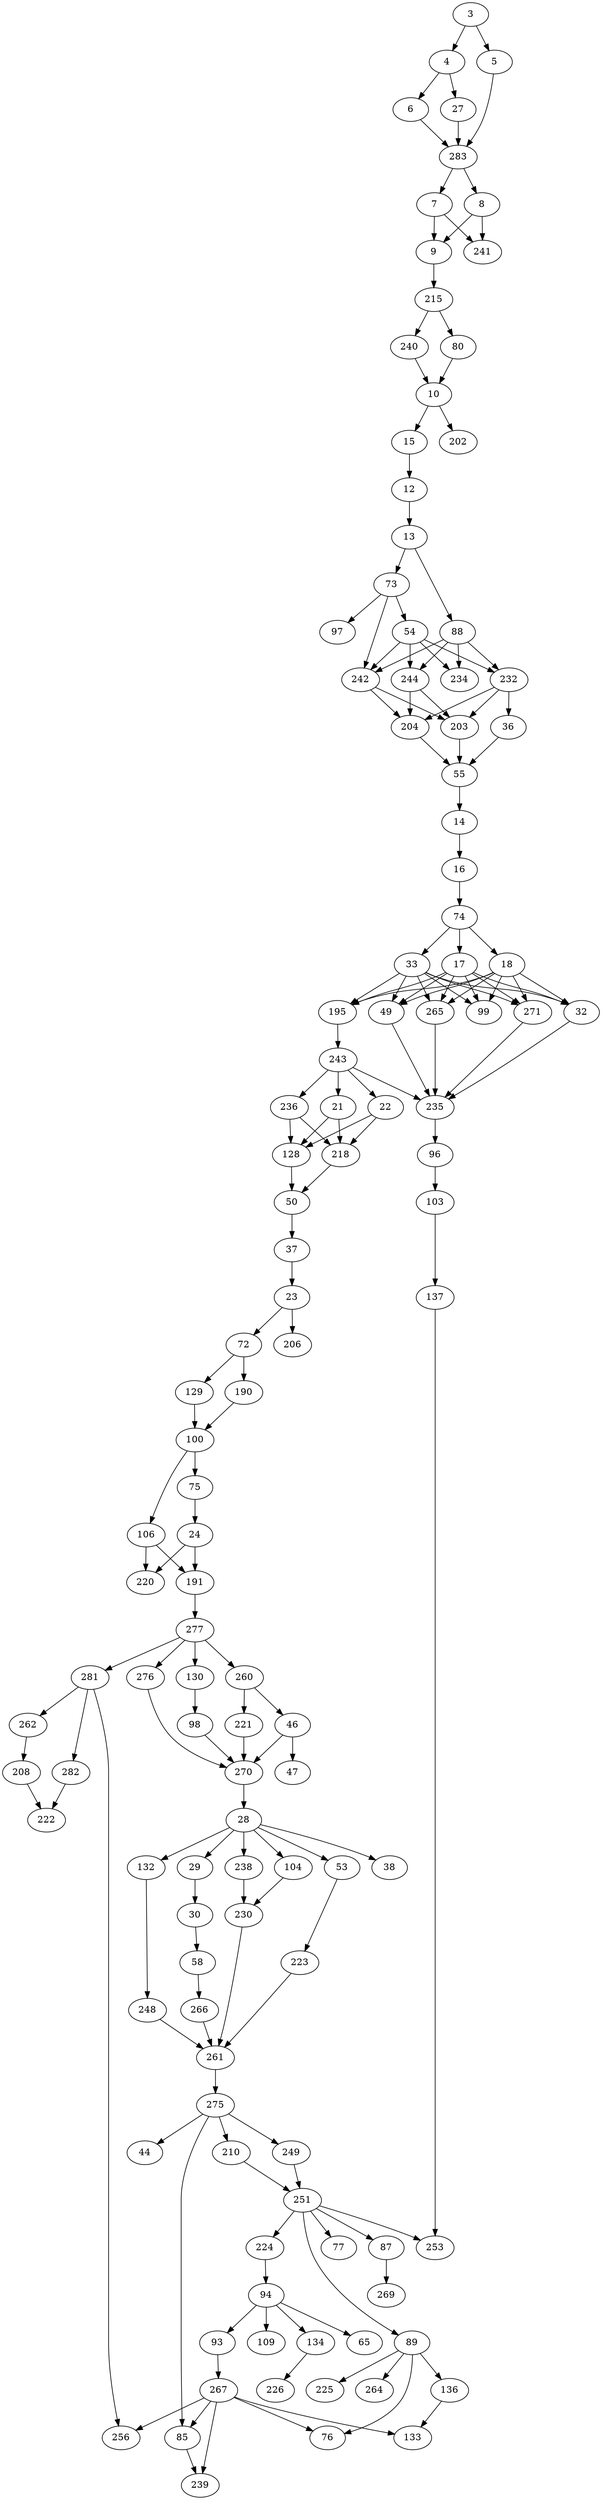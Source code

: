 digraph {

10 [href="https://github.com/pangfengliu/programmingtasks/issues/10"]
100 [href="https://github.com/pangfengliu/programmingtasks/issues/100"]
103 [href="https://github.com/pangfengliu/programmingtasks/issues/103"]
104 [href="https://github.com/pangfengliu/programmingtasks/issues/104"]
106 [href="https://github.com/pangfengliu/programmingtasks/issues/106"]
109 [href="https://github.com/pangfengliu/programmingtasks/issues/109"]
12 [href="https://github.com/pangfengliu/programmingtasks/issues/12"]
128 [href="https://github.com/pangfengliu/programmingtasks/issues/128"]
129 [href="https://github.com/pangfengliu/programmingtasks/issues/129"]
13 [href="https://github.com/pangfengliu/programmingtasks/issues/13"]
130 [href="https://github.com/pangfengliu/programmingtasks/issues/130"]
132 [href="https://github.com/pangfengliu/programmingtasks/issues/132"]
133 [href="https://github.com/pangfengliu/programmingtasks/issues/133"]
134 [href="https://github.com/pangfengliu/programmingtasks/issues/134"]
136 [href="https://github.com/pangfengliu/programmingtasks/issues/136"]
137 [href="https://github.com/pangfengliu/programmingtasks/issues/137"]
14 [href="https://github.com/pangfengliu/programmingtasks/issues/14"]
15 [href="https://github.com/pangfengliu/programmingtasks/issues/15"]
16 [href="https://github.com/pangfengliu/programmingtasks/issues/16"]
17 [href="https://github.com/pangfengliu/programmingtasks/issues/17"]
18 [href="https://github.com/pangfengliu/programmingtasks/issues/18"]
190 [href="https://github.com/pangfengliu/programmingtasks/issues/190"]
191 [href="https://github.com/pangfengliu/programmingtasks/issues/191"]
195 [href="https://github.com/pangfengliu/programmingtasks/issues/195"]
202 [href="https://github.com/pangfengliu/programmingtasks/issues/202"]
203 [href="https://github.com/pangfengliu/programmingtasks/issues/203"]
204 [href="https://github.com/pangfengliu/programmingtasks/issues/204"]
206 [href="https://github.com/pangfengliu/programmingtasks/issues/206"]
208 [href="https://github.com/pangfengliu/programmingtasks/issues/208"]
21 [href="https://github.com/pangfengliu/programmingtasks/issues/21"]
210 [href="https://github.com/pangfengliu/programmingtasks/issues/210"]
215 [href="https://github.com/pangfengliu/programmingtasks/issues/215"]
218 [href="https://github.com/pangfengliu/programmingtasks/issues/218"]
22 [href="https://github.com/pangfengliu/programmingtasks/issues/22"]
220 [href="https://github.com/pangfengliu/programmingtasks/issues/220"]
221 [href="https://github.com/pangfengliu/programmingtasks/issues/221"]
222 [href="https://github.com/pangfengliu/programmingtasks/issues/222"]
223 [href="https://github.com/pangfengliu/programmingtasks/issues/223"]
224 [href="https://github.com/pangfengliu/programmingtasks/issues/224"]
225 [href="https://github.com/pangfengliu/programmingtasks/issues/225"]
226 [href="https://github.com/pangfengliu/programmingtasks/issues/226"]
23 [href="https://github.com/pangfengliu/programmingtasks/issues/23"]
230 [href="https://github.com/pangfengliu/programmingtasks/issues/230"]
232 [href="https://github.com/pangfengliu/programmingtasks/issues/232"]
234 [href="https://github.com/pangfengliu/programmingtasks/issues/234"]
235 [href="https://github.com/pangfengliu/programmingtasks/issues/235"]
236 [href="https://github.com/pangfengliu/programmingtasks/issues/236"]
238 [href="https://github.com/pangfengliu/programmingtasks/issues/238"]
239 [href="https://github.com/pangfengliu/programmingtasks/issues/239"]
24 [href="https://github.com/pangfengliu/programmingtasks/issues/24"]
240 [href="https://github.com/pangfengliu/programmingtasks/issues/240"]
241 [href="https://github.com/pangfengliu/programmingtasks/issues/241"]
242 [href="https://github.com/pangfengliu/programmingtasks/issues/242"]
243 [href="https://github.com/pangfengliu/programmingtasks/issues/243"]
244 [href="https://github.com/pangfengliu/programmingtasks/issues/244"]
248 [href="https://github.com/pangfengliu/programmingtasks/issues/248"]
249 [href="https://github.com/pangfengliu/programmingtasks/issues/249"]
251 [href="https://github.com/pangfengliu/programmingtasks/issues/251"]
253 [href="https://github.com/pangfengliu/programmingtasks/issues/253"]
256 [href="https://github.com/pangfengliu/programmingtasks/issues/256"]
260 [href="https://github.com/pangfengliu/programmingtasks/issues/260"]
261 [href="https://github.com/pangfengliu/programmingtasks/issues/261"]
262 [href="https://github.com/pangfengliu/programmingtasks/issues/262"]
264 [href="https://github.com/pangfengliu/programmingtasks/issues/264"]
265 [href="https://github.com/pangfengliu/programmingtasks/issues/265"]
266 [href="https://github.com/pangfengliu/programmingtasks/issues/266"]
267 [href="https://github.com/pangfengliu/programmingtasks/issues/267"]
269 [href="https://github.com/pangfengliu/programmingtasks/issues/269"]
27 [href="https://github.com/pangfengliu/programmingtasks/issues/27"]
270 [href="https://github.com/pangfengliu/programmingtasks/issues/270"]
271 [href="https://github.com/pangfengliu/programmingtasks/issues/271"]
275 [href="https://github.com/pangfengliu/programmingtasks/issues/275"]
276 [href="https://github.com/pangfengliu/programmingtasks/issues/276"]
277 [href="https://github.com/pangfengliu/programmingtasks/issues/277"]
28 [href="https://github.com/pangfengliu/programmingtasks/issues/28"]
281 [href="https://github.com/pangfengliu/programmingtasks/issues/281"]
282 [href="https://github.com/pangfengliu/programmingtasks/issues/282"]
283 [href="https://github.com/pangfengliu/programmingtasks/issues/283"]
29 [href="https://github.com/pangfengliu/programmingtasks/issues/29"]
3 [href="https://github.com/pangfengliu/programmingtasks/issues/3"]
30 [href="https://github.com/pangfengliu/programmingtasks/issues/30"]
32 [href="https://github.com/pangfengliu/programmingtasks/issues/32"]
33 [href="https://github.com/pangfengliu/programmingtasks/issues/33"]
36 [href="https://github.com/pangfengliu/programmingtasks/issues/36"]
37 [href="https://github.com/pangfengliu/programmingtasks/issues/37"]
38 [href="https://github.com/pangfengliu/programmingtasks/issues/38"]
4 [href="https://github.com/pangfengliu/programmingtasks/issues/4"]
44 [href="https://github.com/pangfengliu/programmingtasks/issues/44"]
46 [href="https://github.com/pangfengliu/programmingtasks/issues/46"]
47 [href="https://github.com/pangfengliu/programmingtasks/issues/47"]
49 [href="https://github.com/pangfengliu/programmingtasks/issues/49"]
5 [href="https://github.com/pangfengliu/programmingtasks/issues/5"]
50 [href="https://github.com/pangfengliu/programmingtasks/issues/50"]
53 [href="https://github.com/pangfengliu/programmingtasks/issues/53"]
54 [href="https://github.com/pangfengliu/programmingtasks/issues/54"]
55 [href="https://github.com/pangfengliu/programmingtasks/issues/55"]
58 [href="https://github.com/pangfengliu/programmingtasks/issues/58"]
6 [href="https://github.com/pangfengliu/programmingtasks/issues/6"]
65 [href="https://github.com/pangfengliu/programmingtasks/issues/65"]
7 [href="https://github.com/pangfengliu/programmingtasks/issues/7"]
72 [href="https://github.com/pangfengliu/programmingtasks/issues/72"]
73 [href="https://github.com/pangfengliu/programmingtasks/issues/73"]
74 [href="https://github.com/pangfengliu/programmingtasks/issues/74"]
75 [href="https://github.com/pangfengliu/programmingtasks/issues/75"]
76 [href="https://github.com/pangfengliu/programmingtasks/issues/76"]
77 [href="https://github.com/pangfengliu/programmingtasks/issues/77"]
8 [href="https://github.com/pangfengliu/programmingtasks/issues/8"]
80 [href="https://github.com/pangfengliu/programmingtasks/issues/80"]
85 [href="https://github.com/pangfengliu/programmingtasks/issues/85"]
87 [href="https://github.com/pangfengliu/programmingtasks/issues/87"]
88 [href="https://github.com/pangfengliu/programmingtasks/issues/88"]
89 [href="https://github.com/pangfengliu/programmingtasks/issues/89"]
9 [href="https://github.com/pangfengliu/programmingtasks/issues/9"]
93 [href="https://github.com/pangfengliu/programmingtasks/issues/93"]
94 [href="https://github.com/pangfengliu/programmingtasks/issues/94"]
96 [href="https://github.com/pangfengliu/programmingtasks/issues/96"]
97 [href="https://github.com/pangfengliu/programmingtasks/issues/97"]
98 [href="https://github.com/pangfengliu/programmingtasks/issues/98"]
99 [href="https://github.com/pangfengliu/programmingtasks/issues/99"]


// level I basic IO and arithmetic

   3 -> {4 5}		// print two numbers -> add three numbers, area volume
   4 -> {6 27}		// -> print three digits, area surface (hard)
   {5 6 27} -> 283	// level I boss (chicken, rabbit, crab (easy))

// level II comparison and logic	

   283 -> {8, 7}		// -> riangle length, 
   {8, 7} -> 241		//level II boss (original in quadral?

// level III if-the-else switch

   {8, 7} -> {9} 			// integer score
   9 -> 215			// chicken, rabbit, crab (hard)
   215 -> {80 240} 		// quadral type, triangle type
   {80 240} -> 10
   10 -> 202		// level III boss

// level IV loop

   10 -> 15 
   15 -> 12
   12 -> 13
   13 -> {73, 88}
   232 -> 36
   73 -> 97
   73 -> 242
   {54 88} -> {244 242 234 232}
   73 -> 54
   {244 242 232} -> {203 204}
   {203 204 36} -> 55	// level IV boss

// level V array

   55 -> 14			// print sequence backward
   14 -> 16			// even and odd
   16 -> 74			// Mn, Mnplus1, ...
   74 -> {17 18 33}		// coulmn average, larger than
				// neghtbors, intersections
				
   {17 18 33} -> {99 195}	// bingo, tictactoe
   {17 18 33} -> 32		// longest double palindrome
   {17 18 33} -> {49 265}	// sum maximum and min
       	      	 		// 265 min containing box
   {17 18 33} -> 271 		// multiply polynomial 

   {195} -> 243   // house of mirrors
   {32 49 265 271} -> 235
   243 -> 235   // pachingo

// level VI function

   243 -> 236			// lcm
   243 -> 22			// negative and positive
   243 -> 21			// maximum in matrix
   {236 22 21} -> 128		// city roads in function
   {236 22 21} -> 218		// sum of selection
   {128 218} -> 50		// overlap area

   // level boss
   50 -> 37 			// metal value

// side track: floating point numbers
   
   235 -> 96			// cow and house
   96 -> 103

// level VII pointer

   37 -> 23 			//find max in pointer array
   23 -> 206			//card shuffle
   23 -> 72 			// fill the array 
   72 -> 129			// zig zag array
   72 -> 190			// function evaluation
   {129 190} -> 100 			// snake order

// level VIII character

   100 -> 75			// count characters
   75 -> 24			// vowel consonant and digit
   100 -> 106			// divisible 
   {24 106} -> {191 220} 		// character, word, tokenms, & sentence count
   {191} -> 277				//digits

// level IX string

   277 -> 130 			// similar string
   277 -> 260 			// string fusion
   277 -> 276			// abbreviation

   260 -> 46			// play with words
   46 -> 47			// play with words too

   130 -> 98			// food ingredients

   260 -> 221 			// typesetting

   {46 276 98 221} -> 270			// BASIC

// level X extended data type and bit operation

   277 -> 281			// number of ones
   281 -> 262			// maximum consecutive ones
   281 -> 282			// maximum ones for longlong

   262 -> 208			// print a bitmap

   {282 208} -> 222		//bookshelf

// level XI recursion
   
   270 -> 28			// sum of aquares

   28 -> 38			// witchcraft
   28 -> 238 			// subset sum
   28 -> 104			// material composition
   {238 104} -> 230		// knapsack


   28 -> 53			// permutation
   53 -> 223			// tiles   

   28 -> 29			// from one corner to another
   29 -> 30			// from one corner to another with obstacle
   58 -> 266			// edit distance
   30 -> 58 			// lake

   28 -> 132			// color countries
   132 -> 248 			// mine field
   248 -> 261			// puzzle equation (boss)
   266 -> 261
   223 -> 261
   230 -> 261

// level XII structure

   261 -> 275			// set
   275 -> 249			// company
   275 -> 210			// SQL database
   275 -> 44			// library fine
   {249 210} -> 251			// company again

// level XIII file IO

   251 -> 89    		// file encoding
   89 -> 264			// frequency count
   89 -> 136			// binary grad to HTML
   89 -> 225 			// friends
 
// level XIV data structures & object

   251 -> 77 	  		// get the i-th elelment
   251 -> 87			// merge list
   87 -> 269			// memory allocation

   251 -> 224			// super and sub
   224 -> 94			// tree traversal
   94 -> 109			// path printing
   94 -> 134			// reconstruct a tree
   134 -> 226			// reconstruct a tree fro level
   94 -> 65			// expression tree
   94 -> 93			// heap
 
// level XV standard library
   93 -> 267   			// traveling distance
   {275, 267} -> 85			// sort dates
   {267, 136} -> 133			// word count with struct
   {267, 85} -> 239			// daily expense
   {267, 281} -> 256			// one count sorting
   {267, 89} -> 76			// string comparison
   
   103 -> 137			// Student grades    
   {137, 251} -> 253			// time object
}